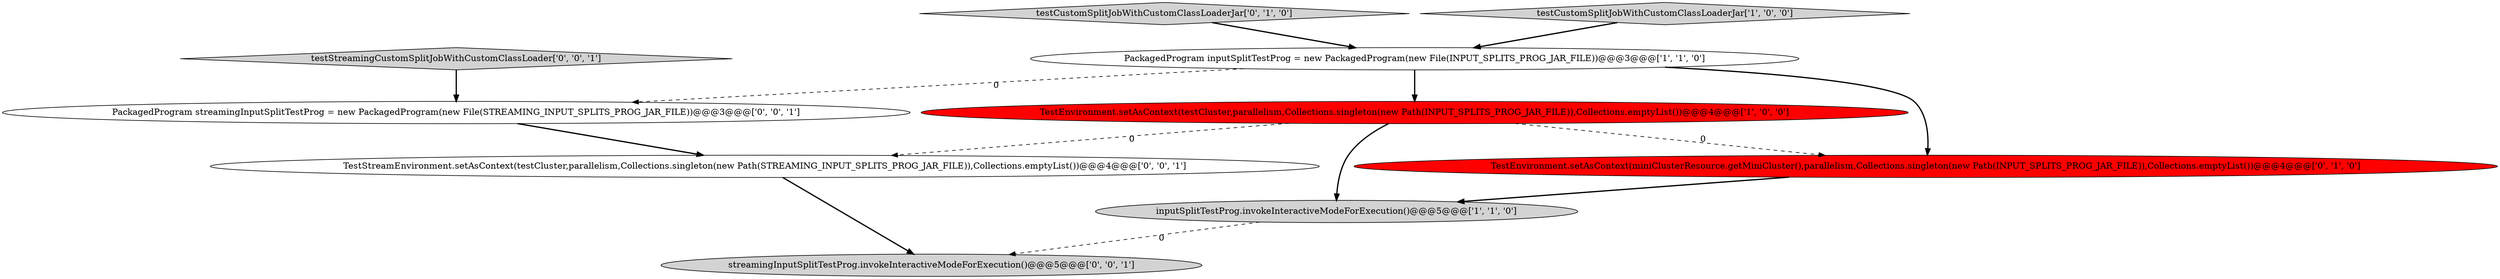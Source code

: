 digraph {
4 [style = filled, label = "TestEnvironment.setAsContext(miniClusterResource.getMiniCluster(),parallelism,Collections.singleton(new Path(INPUT_SPLITS_PROG_JAR_FILE)),Collections.emptyList())@@@4@@@['0', '1', '0']", fillcolor = red, shape = ellipse image = "AAA1AAABBB2BBB"];
0 [style = filled, label = "PackagedProgram inputSplitTestProg = new PackagedProgram(new File(INPUT_SPLITS_PROG_JAR_FILE))@@@3@@@['1', '1', '0']", fillcolor = white, shape = ellipse image = "AAA0AAABBB1BBB"];
5 [style = filled, label = "testCustomSplitJobWithCustomClassLoaderJar['0', '1', '0']", fillcolor = lightgray, shape = diamond image = "AAA0AAABBB2BBB"];
6 [style = filled, label = "testStreamingCustomSplitJobWithCustomClassLoader['0', '0', '1']", fillcolor = lightgray, shape = diamond image = "AAA0AAABBB3BBB"];
2 [style = filled, label = "testCustomSplitJobWithCustomClassLoaderJar['1', '0', '0']", fillcolor = lightgray, shape = diamond image = "AAA0AAABBB1BBB"];
3 [style = filled, label = "TestEnvironment.setAsContext(testCluster,parallelism,Collections.singleton(new Path(INPUT_SPLITS_PROG_JAR_FILE)),Collections.emptyList())@@@4@@@['1', '0', '0']", fillcolor = red, shape = ellipse image = "AAA1AAABBB1BBB"];
9 [style = filled, label = "TestStreamEnvironment.setAsContext(testCluster,parallelism,Collections.singleton(new Path(STREAMING_INPUT_SPLITS_PROG_JAR_FILE)),Collections.emptyList())@@@4@@@['0', '0', '1']", fillcolor = white, shape = ellipse image = "AAA0AAABBB3BBB"];
7 [style = filled, label = "streamingInputSplitTestProg.invokeInteractiveModeForExecution()@@@5@@@['0', '0', '1']", fillcolor = lightgray, shape = ellipse image = "AAA0AAABBB3BBB"];
8 [style = filled, label = "PackagedProgram streamingInputSplitTestProg = new PackagedProgram(new File(STREAMING_INPUT_SPLITS_PROG_JAR_FILE))@@@3@@@['0', '0', '1']", fillcolor = white, shape = ellipse image = "AAA0AAABBB3BBB"];
1 [style = filled, label = "inputSplitTestProg.invokeInteractiveModeForExecution()@@@5@@@['1', '1', '0']", fillcolor = lightgray, shape = ellipse image = "AAA0AAABBB1BBB"];
0->3 [style = bold, label=""];
0->8 [style = dashed, label="0"];
4->1 [style = bold, label=""];
2->0 [style = bold, label=""];
1->7 [style = dashed, label="0"];
3->1 [style = bold, label=""];
5->0 [style = bold, label=""];
9->7 [style = bold, label=""];
0->4 [style = bold, label=""];
3->4 [style = dashed, label="0"];
3->9 [style = dashed, label="0"];
6->8 [style = bold, label=""];
8->9 [style = bold, label=""];
}
